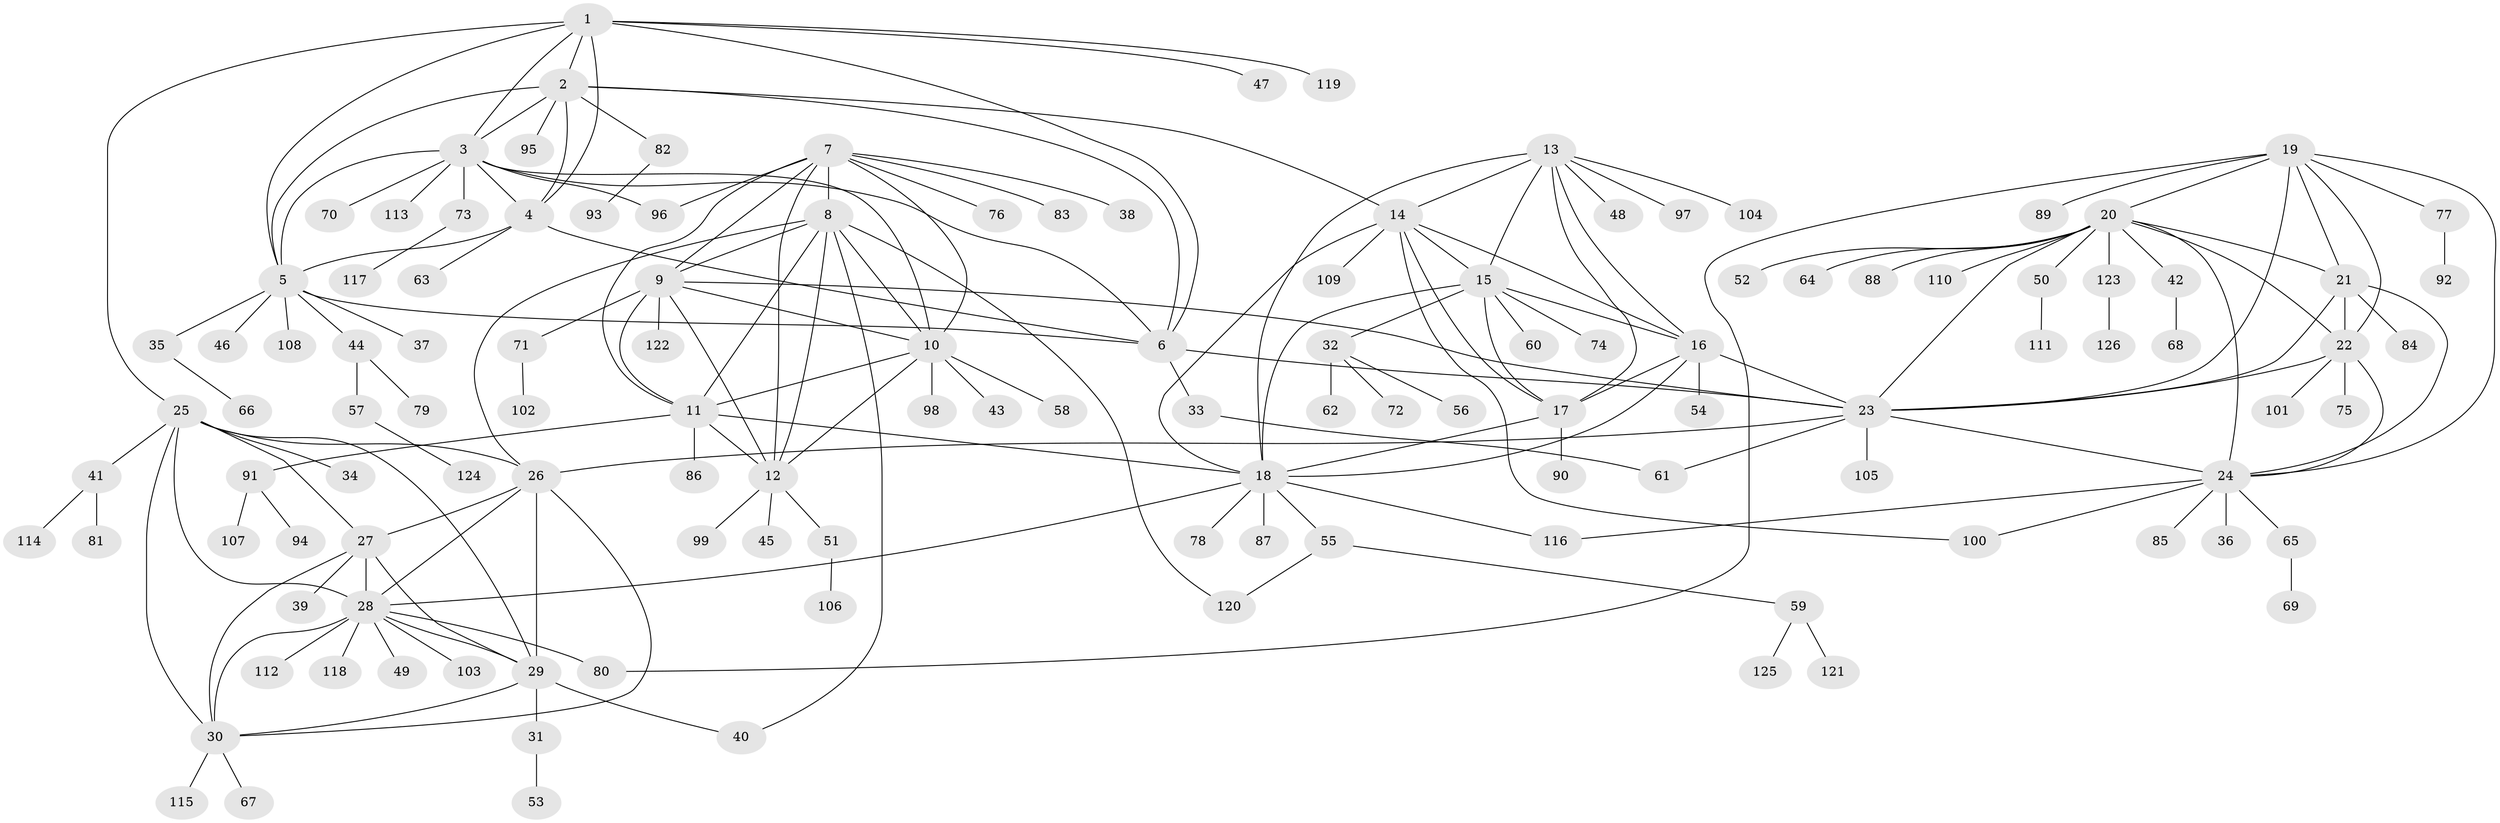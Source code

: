 // Generated by graph-tools (version 1.1) at 2025/15/03/09/25 04:15:48]
// undirected, 126 vertices, 188 edges
graph export_dot {
graph [start="1"]
  node [color=gray90,style=filled];
  1;
  2;
  3;
  4;
  5;
  6;
  7;
  8;
  9;
  10;
  11;
  12;
  13;
  14;
  15;
  16;
  17;
  18;
  19;
  20;
  21;
  22;
  23;
  24;
  25;
  26;
  27;
  28;
  29;
  30;
  31;
  32;
  33;
  34;
  35;
  36;
  37;
  38;
  39;
  40;
  41;
  42;
  43;
  44;
  45;
  46;
  47;
  48;
  49;
  50;
  51;
  52;
  53;
  54;
  55;
  56;
  57;
  58;
  59;
  60;
  61;
  62;
  63;
  64;
  65;
  66;
  67;
  68;
  69;
  70;
  71;
  72;
  73;
  74;
  75;
  76;
  77;
  78;
  79;
  80;
  81;
  82;
  83;
  84;
  85;
  86;
  87;
  88;
  89;
  90;
  91;
  92;
  93;
  94;
  95;
  96;
  97;
  98;
  99;
  100;
  101;
  102;
  103;
  104;
  105;
  106;
  107;
  108;
  109;
  110;
  111;
  112;
  113;
  114;
  115;
  116;
  117;
  118;
  119;
  120;
  121;
  122;
  123;
  124;
  125;
  126;
  1 -- 2;
  1 -- 3;
  1 -- 4;
  1 -- 5;
  1 -- 6;
  1 -- 25;
  1 -- 47;
  1 -- 119;
  2 -- 3;
  2 -- 4;
  2 -- 5;
  2 -- 6;
  2 -- 14;
  2 -- 82;
  2 -- 95;
  3 -- 4;
  3 -- 5;
  3 -- 6;
  3 -- 10;
  3 -- 70;
  3 -- 73;
  3 -- 96;
  3 -- 113;
  4 -- 5;
  4 -- 6;
  4 -- 63;
  5 -- 6;
  5 -- 35;
  5 -- 37;
  5 -- 44;
  5 -- 46;
  5 -- 108;
  6 -- 23;
  6 -- 33;
  7 -- 8;
  7 -- 9;
  7 -- 10;
  7 -- 11;
  7 -- 12;
  7 -- 38;
  7 -- 76;
  7 -- 83;
  7 -- 96;
  8 -- 9;
  8 -- 10;
  8 -- 11;
  8 -- 12;
  8 -- 26;
  8 -- 40;
  8 -- 120;
  9 -- 10;
  9 -- 11;
  9 -- 12;
  9 -- 23;
  9 -- 71;
  9 -- 122;
  10 -- 11;
  10 -- 12;
  10 -- 43;
  10 -- 58;
  10 -- 98;
  11 -- 12;
  11 -- 18;
  11 -- 86;
  11 -- 91;
  12 -- 45;
  12 -- 51;
  12 -- 99;
  13 -- 14;
  13 -- 15;
  13 -- 16;
  13 -- 17;
  13 -- 18;
  13 -- 48;
  13 -- 97;
  13 -- 104;
  14 -- 15;
  14 -- 16;
  14 -- 17;
  14 -- 18;
  14 -- 100;
  14 -- 109;
  15 -- 16;
  15 -- 17;
  15 -- 18;
  15 -- 32;
  15 -- 60;
  15 -- 74;
  16 -- 17;
  16 -- 18;
  16 -- 23;
  16 -- 54;
  17 -- 18;
  17 -- 90;
  18 -- 28;
  18 -- 55;
  18 -- 78;
  18 -- 87;
  18 -- 116;
  19 -- 20;
  19 -- 21;
  19 -- 22;
  19 -- 23;
  19 -- 24;
  19 -- 77;
  19 -- 80;
  19 -- 89;
  20 -- 21;
  20 -- 22;
  20 -- 23;
  20 -- 24;
  20 -- 42;
  20 -- 50;
  20 -- 52;
  20 -- 64;
  20 -- 88;
  20 -- 110;
  20 -- 123;
  21 -- 22;
  21 -- 23;
  21 -- 24;
  21 -- 84;
  22 -- 23;
  22 -- 24;
  22 -- 75;
  22 -- 101;
  23 -- 24;
  23 -- 26;
  23 -- 61;
  23 -- 105;
  24 -- 36;
  24 -- 65;
  24 -- 85;
  24 -- 100;
  24 -- 116;
  25 -- 26;
  25 -- 27;
  25 -- 28;
  25 -- 29;
  25 -- 30;
  25 -- 34;
  25 -- 41;
  26 -- 27;
  26 -- 28;
  26 -- 29;
  26 -- 30;
  27 -- 28;
  27 -- 29;
  27 -- 30;
  27 -- 39;
  28 -- 29;
  28 -- 30;
  28 -- 49;
  28 -- 80;
  28 -- 103;
  28 -- 112;
  28 -- 118;
  29 -- 30;
  29 -- 31;
  29 -- 40;
  30 -- 67;
  30 -- 115;
  31 -- 53;
  32 -- 56;
  32 -- 62;
  32 -- 72;
  33 -- 61;
  35 -- 66;
  41 -- 81;
  41 -- 114;
  42 -- 68;
  44 -- 57;
  44 -- 79;
  50 -- 111;
  51 -- 106;
  55 -- 59;
  55 -- 120;
  57 -- 124;
  59 -- 121;
  59 -- 125;
  65 -- 69;
  71 -- 102;
  73 -- 117;
  77 -- 92;
  82 -- 93;
  91 -- 94;
  91 -- 107;
  123 -- 126;
}
